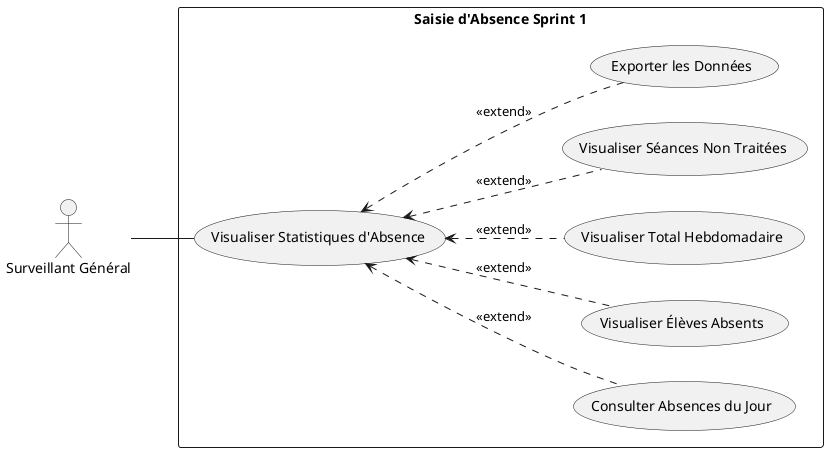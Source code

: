 @startuml
left to right direction
actor "Surveillant Général" as SG

rectangle "Saisie d'Absence Sprint 1" {
    usecase UC2 as "Visualiser Statistiques d'Absence"
    usecase UC3 as "Consulter Absences du Jour"
    usecase UC4 as "Visualiser Élèves Absents"
    usecase UC5 as "Visualiser Total Hebdomadaire"
    usecase UC6 as "Visualiser Séances Non Traitées"
    usecase UC7 as "Exporter les Données"

    UC2 <.. UC3 : <<extend>>
    UC2 <.. UC4 : <<extend>>
    UC2 <.. UC5 : <<extend>>
    UC2 <.. UC6 : <<extend>>
    UC2 <.. UC7 : <<extend>>
}

SG -- UC2 

@enduml
